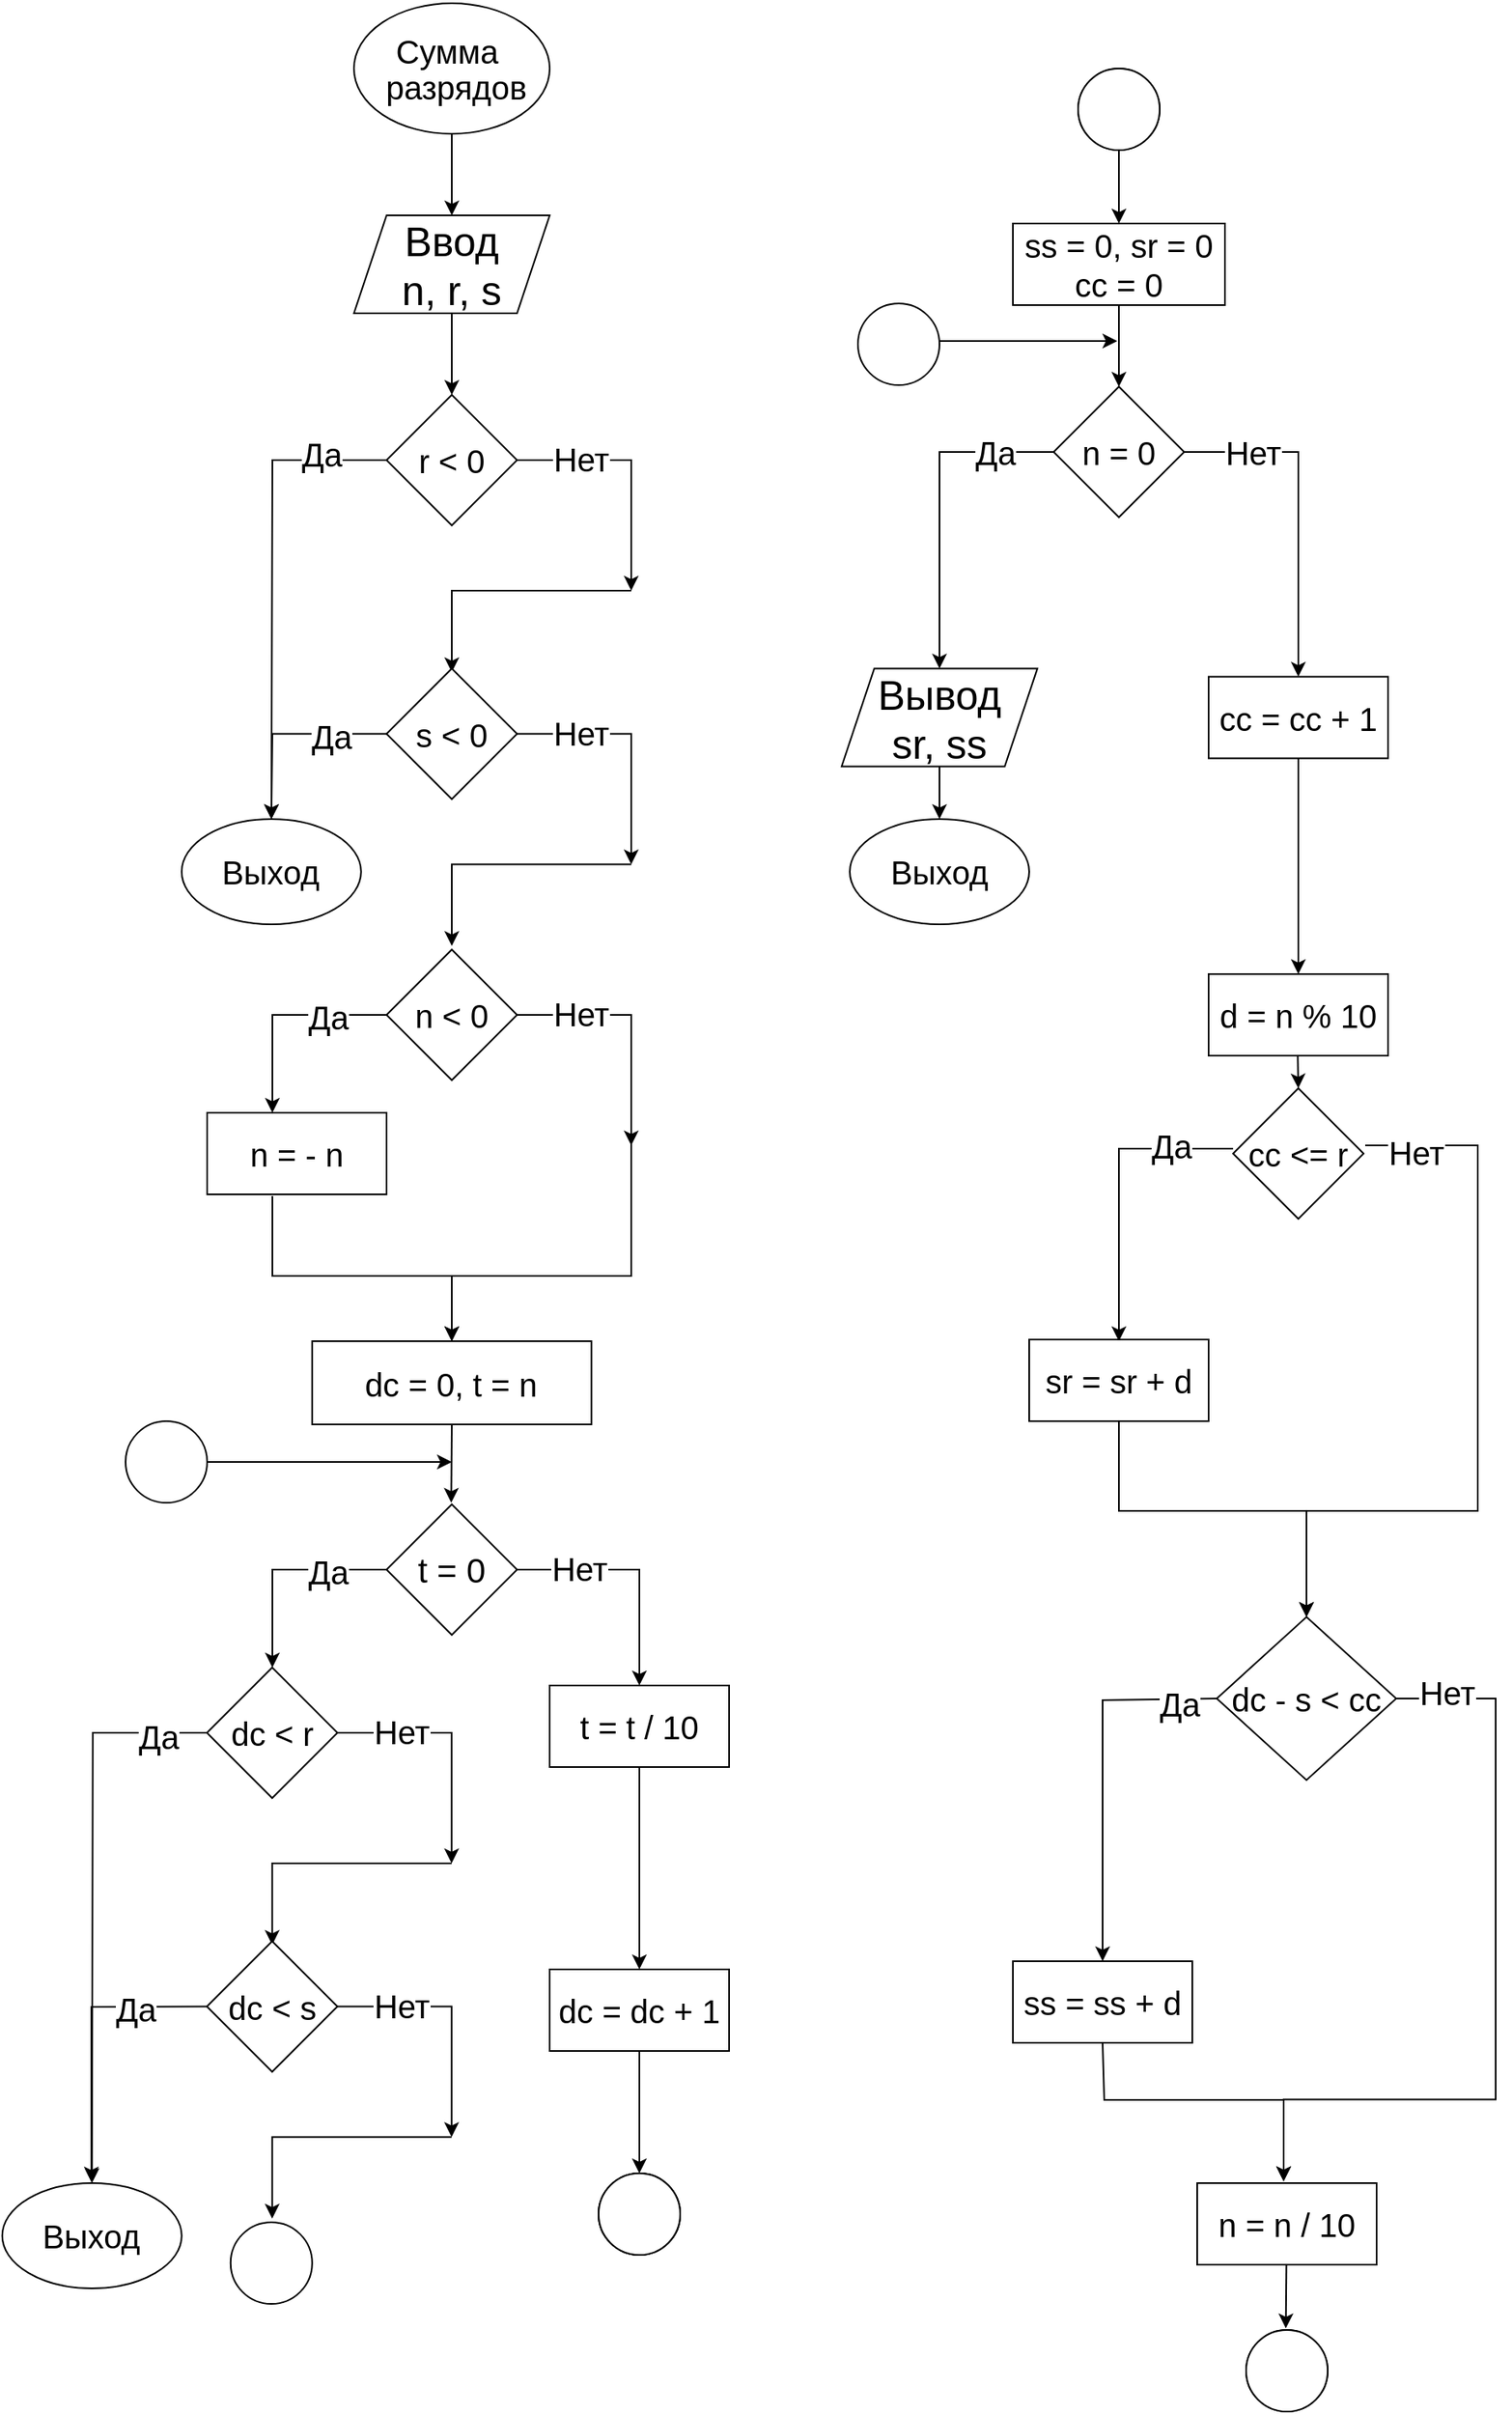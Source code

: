 <mxfile>
    <diagram id="C5RBs43oDa-KdzZeNtuy" name="Page-1">
        <mxGraphModel dx="2231" dy="1812" grid="1" gridSize="10" guides="1" tooltips="1" connect="1" arrows="1" fold="1" page="1" pageScale="1" pageWidth="827" pageHeight="1169" math="0" shadow="0">
            <root>
                <mxCell id="WIyWlLk6GJQsqaUBKTNV-0"/>
                <mxCell id="WIyWlLk6GJQsqaUBKTNV-1" parent="WIyWlLk6GJQsqaUBKTNV-0"/>
                <mxCell id="vieevAvq_79WX8gQopKg-43" value="&lt;p style=&quot;font-size: 20px; line-height: 110%;&quot;&gt;Сумма&amp;nbsp; &amp;nbsp;&lt;span style=&quot;background-color: initial;&quot;&gt;разрядов&lt;/span&gt;&lt;/p&gt;" style="ellipse;whiteSpace=wrap;html=1;" parent="WIyWlLk6GJQsqaUBKTNV-1" vertex="1">
                    <mxGeometry x="200.01" y="-260" width="120" height="80" as="geometry"/>
                </mxCell>
                <mxCell id="vieevAvq_79WX8gQopKg-44" value="&lt;span style=&quot;font-size: 25px;&quot;&gt;Ввод&lt;br&gt;n, r, s&lt;/span&gt;" style="shape=parallelogram;perimeter=parallelogramPerimeter;whiteSpace=wrap;html=1;fixedSize=1;" parent="WIyWlLk6GJQsqaUBKTNV-1" vertex="1">
                    <mxGeometry x="200.01" y="-130" width="120" height="60" as="geometry"/>
                </mxCell>
                <mxCell id="vieevAvq_79WX8gQopKg-46" value="" style="endArrow=classic;html=1;rounded=0;exitX=0.5;exitY=1;exitDx=0;exitDy=0;entryX=0.5;entryY=0;entryDx=0;entryDy=0;" parent="WIyWlLk6GJQsqaUBKTNV-1" source="vieevAvq_79WX8gQopKg-43" target="vieevAvq_79WX8gQopKg-44" edge="1">
                    <mxGeometry width="50" height="50" relative="1" as="geometry">
                        <mxPoint x="180" y="350" as="sourcePoint"/>
                        <mxPoint x="230" y="300" as="targetPoint"/>
                    </mxGeometry>
                </mxCell>
                <mxCell id="vieevAvq_79WX8gQopKg-48" value="&lt;span style=&quot;font-size: 20px;&quot;&gt;n &amp;lt; 0&lt;/span&gt;" style="rhombus;whiteSpace=wrap;html=1;" parent="WIyWlLk6GJQsqaUBKTNV-1" vertex="1">
                    <mxGeometry x="220" y="320" width="80" height="80" as="geometry"/>
                </mxCell>
                <mxCell id="vieevAvq_79WX8gQopKg-50" value="" style="endArrow=classic;html=1;rounded=0;exitX=0.5;exitY=1;exitDx=0;exitDy=0;" parent="WIyWlLk6GJQsqaUBKTNV-1" source="vieevAvq_79WX8gQopKg-44" edge="1">
                    <mxGeometry width="50" height="50" relative="1" as="geometry">
                        <mxPoint x="250" y="-50" as="sourcePoint"/>
                        <mxPoint x="260" y="-20" as="targetPoint"/>
                    </mxGeometry>
                </mxCell>
                <mxCell id="vieevAvq_79WX8gQopKg-51" value="&#10;&lt;div style=&quot;color: rgb(204, 204, 204); background-color: rgb(31, 31, 31); font-family: Consolas, &amp;quot;Courier New&amp;quot;, monospace; font-weight: normal; font-size: 14px; line-height: 19px;&quot;&gt;&lt;br&gt;&lt;/div&gt;&#10;&#10;" style="endArrow=classic;html=1;rounded=0;exitX=0;exitY=0.5;exitDx=0;exitDy=0;" parent="WIyWlLk6GJQsqaUBKTNV-1" source="vieevAvq_79WX8gQopKg-48" edge="1">
                    <mxGeometry width="50" height="50" relative="1" as="geometry">
                        <mxPoint x="140" y="400" as="sourcePoint"/>
                        <mxPoint x="150" y="420" as="targetPoint"/>
                        <Array as="points">
                            <mxPoint x="150" y="360"/>
                        </Array>
                    </mxGeometry>
                </mxCell>
                <mxCell id="vieevAvq_79WX8gQopKg-60" value="&lt;font style=&quot;font-size: 20px;&quot;&gt;Да&lt;/font&gt;" style="edgeLabel;html=1;align=center;verticalAlign=middle;resizable=0;points=[];" parent="vieevAvq_79WX8gQopKg-51" vertex="1" connectable="0">
                    <mxGeometry x="-0.446" y="1" relative="1" as="geometry">
                        <mxPoint as="offset"/>
                    </mxGeometry>
                </mxCell>
                <mxCell id="vieevAvq_79WX8gQopKg-52" value="" style="endArrow=classic;html=1;rounded=0;exitX=1;exitY=0.5;exitDx=0;exitDy=0;" parent="WIyWlLk6GJQsqaUBKTNV-1" source="vieevAvq_79WX8gQopKg-48" edge="1">
                    <mxGeometry width="50" height="50" relative="1" as="geometry">
                        <mxPoint x="230" y="370" as="sourcePoint"/>
                        <mxPoint x="370" y="440" as="targetPoint"/>
                        <Array as="points">
                            <mxPoint x="370" y="360"/>
                        </Array>
                    </mxGeometry>
                </mxCell>
                <mxCell id="vieevAvq_79WX8gQopKg-61" value="&lt;font style=&quot;font-size: 20px;&quot;&gt;Нет&lt;/font&gt;" style="edgeLabel;html=1;align=center;verticalAlign=middle;resizable=0;points=[];" parent="vieevAvq_79WX8gQopKg-52" vertex="1" connectable="0">
                    <mxGeometry x="-0.477" y="1" relative="1" as="geometry">
                        <mxPoint as="offset"/>
                    </mxGeometry>
                </mxCell>
                <mxCell id="vieevAvq_79WX8gQopKg-53" value="n = - n" style="rounded=0;whiteSpace=wrap;html=1;fontSize=20;" parent="WIyWlLk6GJQsqaUBKTNV-1" vertex="1">
                    <mxGeometry x="110" y="420" width="110" height="50" as="geometry"/>
                </mxCell>
                <mxCell id="vieevAvq_79WX8gQopKg-63" value="" style="endArrow=classic;html=1;rounded=0;entryX=0.5;entryY=0;entryDx=0;entryDy=0;" parent="WIyWlLk6GJQsqaUBKTNV-1" target="vieevAvq_79WX8gQopKg-66" edge="1">
                    <mxGeometry width="50" height="50" relative="1" as="geometry">
                        <mxPoint x="150" y="471" as="sourcePoint"/>
                        <mxPoint x="260" y="561" as="targetPoint"/>
                        <Array as="points">
                            <mxPoint x="150" y="520"/>
                            <mxPoint x="260" y="520"/>
                        </Array>
                    </mxGeometry>
                </mxCell>
                <mxCell id="vieevAvq_79WX8gQopKg-64" value="" style="endArrow=classic;html=1;rounded=0;entryX=0.5;entryY=0;entryDx=0;entryDy=0;" parent="WIyWlLk6GJQsqaUBKTNV-1" target="vieevAvq_79WX8gQopKg-66" edge="1">
                    <mxGeometry width="50" height="50" relative="1" as="geometry">
                        <mxPoint x="370" y="430" as="sourcePoint"/>
                        <mxPoint x="260" y="570" as="targetPoint"/>
                        <Array as="points">
                            <mxPoint x="370" y="520"/>
                            <mxPoint x="260" y="520"/>
                        </Array>
                    </mxGeometry>
                </mxCell>
                <mxCell id="vieevAvq_79WX8gQopKg-66" value="dc = 0, t = n" style="rounded=0;whiteSpace=wrap;html=1;fontSize=20;" parent="WIyWlLk6GJQsqaUBKTNV-1" vertex="1">
                    <mxGeometry x="174.38" y="560" width="171.25" height="51" as="geometry"/>
                </mxCell>
                <mxCell id="vieevAvq_79WX8gQopKg-69" value="" style="endArrow=classic;html=1;rounded=0;entryX=0.5;entryY=0;entryDx=0;entryDy=0;exitX=0.5;exitY=1;exitDx=0;exitDy=0;" parent="WIyWlLk6GJQsqaUBKTNV-1" source="vieevAvq_79WX8gQopKg-66" edge="1">
                    <mxGeometry width="50" height="50" relative="1" as="geometry">
                        <mxPoint x="260.01" y="620" as="sourcePoint"/>
                        <mxPoint x="259.65" y="659" as="targetPoint"/>
                    </mxGeometry>
                </mxCell>
                <mxCell id="vieevAvq_79WX8gQopKg-70" value="&lt;font style=&quot;font-size: 21px;&quot;&gt;t = 0&lt;/font&gt;" style="rhombus;whiteSpace=wrap;html=1;" parent="WIyWlLk6GJQsqaUBKTNV-1" vertex="1">
                    <mxGeometry x="220" y="660" width="80" height="80" as="geometry"/>
                </mxCell>
                <mxCell id="vieevAvq_79WX8gQopKg-72" value="" style="endArrow=classic;html=1;rounded=0;exitX=1;exitY=0.5;exitDx=0;exitDy=0;entryX=0.5;entryY=0;entryDx=0;entryDy=0;" parent="WIyWlLk6GJQsqaUBKTNV-1" target="vieevAvq_79WX8gQopKg-76" edge="1">
                    <mxGeometry width="50" height="50" relative="1" as="geometry">
                        <mxPoint x="300" y="700" as="sourcePoint"/>
                        <mxPoint x="370" y="760" as="targetPoint"/>
                        <Array as="points">
                            <mxPoint x="375" y="700"/>
                        </Array>
                    </mxGeometry>
                </mxCell>
                <mxCell id="vieevAvq_79WX8gQopKg-73" value="&lt;font style=&quot;font-size: 20px;&quot;&gt;Нет&lt;/font&gt;" style="edgeLabel;html=1;align=center;verticalAlign=middle;resizable=0;points=[];" parent="vieevAvq_79WX8gQopKg-72" vertex="1" connectable="0">
                    <mxGeometry x="-0.477" y="1" relative="1" as="geometry">
                        <mxPoint as="offset"/>
                    </mxGeometry>
                </mxCell>
                <mxCell id="vieevAvq_79WX8gQopKg-74" value="&#10;&lt;div style=&quot;color: rgb(204, 204, 204); background-color: rgb(31, 31, 31); font-family: Consolas, &amp;quot;Courier New&amp;quot;, monospace; font-weight: normal; font-size: 14px; line-height: 19px;&quot;&gt;&lt;br&gt;&lt;/div&gt;&#10;&#10;" style="endArrow=classic;html=1;rounded=0;exitX=0;exitY=0.5;exitDx=0;exitDy=0;" parent="WIyWlLk6GJQsqaUBKTNV-1" edge="1">
                    <mxGeometry width="50" height="50" relative="1" as="geometry">
                        <mxPoint x="220" y="700" as="sourcePoint"/>
                        <mxPoint x="150" y="760" as="targetPoint"/>
                        <Array as="points">
                            <mxPoint x="150" y="700"/>
                        </Array>
                    </mxGeometry>
                </mxCell>
                <mxCell id="vieevAvq_79WX8gQopKg-75" value="&lt;font style=&quot;font-size: 20px;&quot;&gt;Да&lt;/font&gt;" style="edgeLabel;html=1;align=center;verticalAlign=middle;resizable=0;points=[];" parent="vieevAvq_79WX8gQopKg-74" vertex="1" connectable="0">
                    <mxGeometry x="-0.446" y="1" relative="1" as="geometry">
                        <mxPoint as="offset"/>
                    </mxGeometry>
                </mxCell>
                <mxCell id="vieevAvq_79WX8gQopKg-76" value="t = t / 10" style="rounded=0;whiteSpace=wrap;html=1;fontSize=20;" parent="WIyWlLk6GJQsqaUBKTNV-1" vertex="1">
                    <mxGeometry x="320" y="771" width="110" height="50" as="geometry"/>
                </mxCell>
                <mxCell id="vieevAvq_79WX8gQopKg-77" value="" style="endArrow=classic;html=1;rounded=0;entryX=0.5;entryY=0;entryDx=0;entryDy=0;exitX=0.5;exitY=1;exitDx=0;exitDy=0;" parent="WIyWlLk6GJQsqaUBKTNV-1" source="vieevAvq_79WX8gQopKg-76" target="vieevAvq_79WX8gQopKg-81" edge="1">
                    <mxGeometry width="50" height="50" relative="1" as="geometry">
                        <mxPoint x="375" y="830" as="sourcePoint"/>
                        <mxPoint x="374.64" y="849" as="targetPoint"/>
                    </mxGeometry>
                </mxCell>
                <mxCell id="vieevAvq_79WX8gQopKg-81" value="dc = dc + 1" style="rounded=0;whiteSpace=wrap;html=1;fontSize=20;" parent="WIyWlLk6GJQsqaUBKTNV-1" vertex="1">
                    <mxGeometry x="320" y="945" width="110" height="50" as="geometry"/>
                </mxCell>
                <mxCell id="vieevAvq_79WX8gQopKg-83" value="" style="endArrow=classic;html=1;rounded=0;fontStyle=1;exitX=0.5;exitY=1;exitDx=0;exitDy=0;entryX=0.5;entryY=0;entryDx=0;entryDy=0;" parent="WIyWlLk6GJQsqaUBKTNV-1" source="vieevAvq_79WX8gQopKg-81" target="vieevAvq_79WX8gQopKg-84" edge="1">
                    <mxGeometry width="50" height="50" relative="1" as="geometry">
                        <mxPoint x="375" y="1020" as="sourcePoint"/>
                        <mxPoint x="260" y="1090" as="targetPoint"/>
                        <Array as="points"/>
                    </mxGeometry>
                </mxCell>
                <mxCell id="vieevAvq_79WX8gQopKg-84" value="" style="ellipse;whiteSpace=wrap;html=1;aspect=fixed;" parent="WIyWlLk6GJQsqaUBKTNV-1" vertex="1">
                    <mxGeometry x="350" y="1070" width="50" height="50" as="geometry"/>
                </mxCell>
                <mxCell id="vieevAvq_79WX8gQopKg-86" value="" style="ellipse;whiteSpace=wrap;html=1;aspect=fixed;" parent="WIyWlLk6GJQsqaUBKTNV-1" vertex="1">
                    <mxGeometry x="60" y="609" width="50" height="50" as="geometry"/>
                </mxCell>
                <mxCell id="vieevAvq_79WX8gQopKg-88" value="" style="ellipse;whiteSpace=wrap;html=1;aspect=fixed;" parent="WIyWlLk6GJQsqaUBKTNV-1" vertex="1">
                    <mxGeometry x="124.38" y="1100" width="50" height="50" as="geometry"/>
                </mxCell>
                <mxCell id="vieevAvq_79WX8gQopKg-90" value="" style="ellipse;whiteSpace=wrap;html=1;aspect=fixed;" parent="WIyWlLk6GJQsqaUBKTNV-1" vertex="1">
                    <mxGeometry x="644" y="-220" width="50" height="50" as="geometry"/>
                </mxCell>
                <mxCell id="vieevAvq_79WX8gQopKg-91" value="" style="endArrow=classic;html=1;rounded=0;exitX=0.5;exitY=1;exitDx=0;exitDy=0;entryX=0.5;entryY=0;entryDx=0;entryDy=0;" parent="WIyWlLk6GJQsqaUBKTNV-1" source="vieevAvq_79WX8gQopKg-90" target="vieevAvq_79WX8gQopKg-94" edge="1">
                    <mxGeometry width="50" height="50" relative="1" as="geometry">
                        <mxPoint x="628.66" y="-170" as="sourcePoint"/>
                        <mxPoint x="628.66" y="-130" as="targetPoint"/>
                    </mxGeometry>
                </mxCell>
                <mxCell id="vieevAvq_79WX8gQopKg-94" value="ss = 0, sr = 0&lt;br&gt;сс = 0" style="rounded=0;whiteSpace=wrap;html=1;fontSize=20;" parent="WIyWlLk6GJQsqaUBKTNV-1" vertex="1">
                    <mxGeometry x="604" y="-125" width="130" height="50" as="geometry"/>
                </mxCell>
                <mxCell id="vieevAvq_79WX8gQopKg-96" value="" style="endArrow=classic;html=1;rounded=0;exitX=1;exitY=0.5;exitDx=0;exitDy=0;" parent="WIyWlLk6GJQsqaUBKTNV-1" edge="1">
                    <mxGeometry width="50" height="50" relative="1" as="geometry">
                        <mxPoint x="110" y="634" as="sourcePoint"/>
                        <mxPoint x="260" y="634" as="targetPoint"/>
                        <Array as="points"/>
                    </mxGeometry>
                </mxCell>
                <mxCell id="vieevAvq_79WX8gQopKg-98" value="" style="endArrow=classic;html=1;rounded=0;exitX=0.5;exitY=1;exitDx=0;exitDy=0;" parent="WIyWlLk6GJQsqaUBKTNV-1" source="vieevAvq_79WX8gQopKg-94" edge="1">
                    <mxGeometry width="50" height="50" relative="1" as="geometry">
                        <mxPoint x="293.64" y="-45" as="sourcePoint"/>
                        <mxPoint x="669" y="-25" as="targetPoint"/>
                        <Array as="points">
                            <mxPoint x="669" y="-35"/>
                        </Array>
                    </mxGeometry>
                </mxCell>
                <mxCell id="vieevAvq_79WX8gQopKg-99" value="&lt;span style=&quot;font-size: 20px;&quot;&gt;n = 0&lt;/span&gt;" style="rhombus;whiteSpace=wrap;html=1;" parent="WIyWlLk6GJQsqaUBKTNV-1" vertex="1">
                    <mxGeometry x="629" y="-25" width="80" height="80" as="geometry"/>
                </mxCell>
                <mxCell id="vieevAvq_79WX8gQopKg-101" value="" style="endArrow=classic;html=1;rounded=0;exitX=1;exitY=0.5;exitDx=0;exitDy=0;entryX=0.5;entryY=0;entryDx=0;entryDy=0;" parent="WIyWlLk6GJQsqaUBKTNV-1" target="vieevAvq_79WX8gQopKg-109" edge="1">
                    <mxGeometry width="50" height="50" relative="1" as="geometry">
                        <mxPoint x="709" y="15" as="sourcePoint"/>
                        <mxPoint x="779" y="75" as="targetPoint"/>
                        <Array as="points">
                            <mxPoint x="779" y="15"/>
                        </Array>
                    </mxGeometry>
                </mxCell>
                <mxCell id="vieevAvq_79WX8gQopKg-102" value="&lt;font style=&quot;font-size: 20px;&quot;&gt;Нет&lt;/font&gt;" style="edgeLabel;html=1;align=center;verticalAlign=middle;resizable=0;points=[];" parent="vieevAvq_79WX8gQopKg-101" vertex="1" connectable="0">
                    <mxGeometry x="-0.477" y="1" relative="1" as="geometry">
                        <mxPoint x="-13" y="1" as="offset"/>
                    </mxGeometry>
                </mxCell>
                <mxCell id="vieevAvq_79WX8gQopKg-103" value="&#10;&lt;div style=&quot;color: rgb(204, 204, 204); background-color: rgb(31, 31, 31); font-family: Consolas, &amp;quot;Courier New&amp;quot;, monospace; font-weight: normal; font-size: 14px; line-height: 19px;&quot;&gt;&lt;br&gt;&lt;/div&gt;&#10;&#10;" style="endArrow=classic;html=1;rounded=0;exitX=0;exitY=0.5;exitDx=0;exitDy=0;entryX=0.5;entryY=0;entryDx=0;entryDy=0;" parent="WIyWlLk6GJQsqaUBKTNV-1" target="vieevAvq_79WX8gQopKg-108" edge="1">
                    <mxGeometry width="50" height="50" relative="1" as="geometry">
                        <mxPoint x="629" y="15" as="sourcePoint"/>
                        <mxPoint x="559" y="75" as="targetPoint"/>
                        <Array as="points">
                            <mxPoint x="559" y="15"/>
                        </Array>
                    </mxGeometry>
                </mxCell>
                <mxCell id="vieevAvq_79WX8gQopKg-104" value="&lt;font style=&quot;font-size: 20px;&quot;&gt;Да&lt;/font&gt;" style="edgeLabel;html=1;align=center;verticalAlign=middle;resizable=0;points=[];" parent="vieevAvq_79WX8gQopKg-103" vertex="1" connectable="0">
                    <mxGeometry x="-0.446" y="1" relative="1" as="geometry">
                        <mxPoint x="20" y="-1" as="offset"/>
                    </mxGeometry>
                </mxCell>
                <mxCell id="vieevAvq_79WX8gQopKg-108" value="&lt;span style=&quot;font-size: 25px;&quot;&gt;Вывод &lt;br&gt;sr, ss&lt;/span&gt;" style="shape=parallelogram;perimeter=parallelogramPerimeter;whiteSpace=wrap;html=1;fixedSize=1;" parent="WIyWlLk6GJQsqaUBKTNV-1" vertex="1">
                    <mxGeometry x="499" y="147.75" width="120" height="60" as="geometry"/>
                </mxCell>
                <mxCell id="vieevAvq_79WX8gQopKg-112" value="" style="endArrow=classic;html=1;rounded=0;entryX=0.5;entryY=0;entryDx=0;entryDy=0;" parent="WIyWlLk6GJQsqaUBKTNV-1" source="vieevAvq_79WX8gQopKg-109" target="vieevAvq_79WX8gQopKg-115" edge="1">
                    <mxGeometry width="50" height="50" relative="1" as="geometry">
                        <mxPoint x="778.96" y="125" as="sourcePoint"/>
                        <mxPoint x="778.6" y="164" as="targetPoint"/>
                    </mxGeometry>
                </mxCell>
                <mxCell id="vieevAvq_79WX8gQopKg-115" value="d = n % 10" style="rounded=0;whiteSpace=wrap;html=1;fontSize=20;" parent="WIyWlLk6GJQsqaUBKTNV-1" vertex="1">
                    <mxGeometry x="724" y="335" width="110" height="50" as="geometry"/>
                </mxCell>
                <mxCell id="vieevAvq_79WX8gQopKg-116" value="" style="endArrow=classic;html=1;rounded=0;entryX=0.5;entryY=0;entryDx=0;entryDy=0;" parent="WIyWlLk6GJQsqaUBKTNV-1" target="vieevAvq_79WX8gQopKg-117" edge="1">
                    <mxGeometry width="50" height="50" relative="1" as="geometry">
                        <mxPoint x="778.65" y="385" as="sourcePoint"/>
                        <mxPoint x="778.29" y="424" as="targetPoint"/>
                    </mxGeometry>
                </mxCell>
                <mxCell id="vieevAvq_79WX8gQopKg-117" value="&lt;span style=&quot;font-size: 20px;&quot;&gt;cc &amp;lt;= r&lt;/span&gt;" style="rhombus;whiteSpace=wrap;html=1;" parent="WIyWlLk6GJQsqaUBKTNV-1" vertex="1">
                    <mxGeometry x="739" y="405" width="80" height="80" as="geometry"/>
                </mxCell>
                <mxCell id="vieevAvq_79WX8gQopKg-120" value="" style="endArrow=classic;html=1;rounded=0;entryX=0.5;entryY=0;entryDx=0;entryDy=0;" parent="WIyWlLk6GJQsqaUBKTNV-1" target="vieevAvq_79WX8gQopKg-128" edge="1">
                    <mxGeometry width="50" height="50" relative="1" as="geometry">
                        <mxPoint x="820" y="440" as="sourcePoint"/>
                        <mxPoint x="784" y="714" as="targetPoint"/>
                        <Array as="points">
                            <mxPoint x="889" y="440"/>
                            <mxPoint x="889" y="664"/>
                            <mxPoint x="784" y="664"/>
                        </Array>
                    </mxGeometry>
                </mxCell>
                <mxCell id="vieevAvq_79WX8gQopKg-121" value="&lt;font style=&quot;font-size: 20px;&quot;&gt;Нет&lt;/font&gt;" style="edgeLabel;html=1;align=center;verticalAlign=middle;resizable=0;points=[];" parent="vieevAvq_79WX8gQopKg-120" vertex="1" connectable="0">
                    <mxGeometry x="-0.477" y="1" relative="1" as="geometry">
                        <mxPoint x="-39" y="-48" as="offset"/>
                    </mxGeometry>
                </mxCell>
                <mxCell id="vieevAvq_79WX8gQopKg-122" value="&#10;&lt;div style=&quot;color: rgb(204, 204, 204); background-color: rgb(31, 31, 31); font-family: Consolas, &amp;quot;Courier New&amp;quot;, monospace; font-weight: normal; font-size: 14px; line-height: 19px;&quot;&gt;&lt;br&gt;&lt;/div&gt;&#10;&#10;" style="endArrow=classic;html=1;rounded=0;exitX=0;exitY=0.5;exitDx=0;exitDy=0;" parent="WIyWlLk6GJQsqaUBKTNV-1" edge="1">
                    <mxGeometry width="50" height="50" relative="1" as="geometry">
                        <mxPoint x="739" y="442" as="sourcePoint"/>
                        <mxPoint x="669" y="560" as="targetPoint"/>
                        <Array as="points">
                            <mxPoint x="669" y="442"/>
                        </Array>
                    </mxGeometry>
                </mxCell>
                <mxCell id="vieevAvq_79WX8gQopKg-123" value="&lt;font style=&quot;font-size: 20px;&quot;&gt;Да&lt;/font&gt;" style="edgeLabel;html=1;align=center;verticalAlign=middle;resizable=0;points=[];" parent="vieevAvq_79WX8gQopKg-122" vertex="1" connectable="0">
                    <mxGeometry x="-0.446" y="1" relative="1" as="geometry">
                        <mxPoint x="14" y="-3" as="offset"/>
                    </mxGeometry>
                </mxCell>
                <mxCell id="vieevAvq_79WX8gQopKg-124" value="sr = sr + d" style="rounded=0;whiteSpace=wrap;html=1;fontSize=20;" parent="WIyWlLk6GJQsqaUBKTNV-1" vertex="1">
                    <mxGeometry x="614" y="559" width="110" height="50" as="geometry"/>
                </mxCell>
                <mxCell id="vieevAvq_79WX8gQopKg-125" value="" style="endArrow=classic;html=1;rounded=0;exitX=0.5;exitY=1;exitDx=0;exitDy=0;entryX=0.5;entryY=0;entryDx=0;entryDy=0;" parent="WIyWlLk6GJQsqaUBKTNV-1" target="vieevAvq_79WX8gQopKg-128" edge="1">
                    <mxGeometry width="50" height="50" relative="1" as="geometry">
                        <mxPoint x="669.0" y="609" as="sourcePoint"/>
                        <mxPoint x="784" y="714" as="targetPoint"/>
                        <Array as="points">
                            <mxPoint x="669" y="664"/>
                            <mxPoint x="784" y="664"/>
                        </Array>
                    </mxGeometry>
                </mxCell>
                <mxCell id="vieevAvq_79WX8gQopKg-128" value="&lt;span style=&quot;font-size: 20px;&quot;&gt;dc - s &amp;lt; cc&lt;/span&gt;" style="rhombus;whiteSpace=wrap;html=1;" parent="WIyWlLk6GJQsqaUBKTNV-1" vertex="1">
                    <mxGeometry x="729" y="729" width="110" height="100" as="geometry"/>
                </mxCell>
                <mxCell id="vieevAvq_79WX8gQopKg-131" value="" style="endArrow=classic;html=1;rounded=0;exitX=1;exitY=0.5;exitDx=0;exitDy=0;" parent="WIyWlLk6GJQsqaUBKTNV-1" source="vieevAvq_79WX8gQopKg-128" edge="1">
                    <mxGeometry width="50" height="50" relative="1" as="geometry">
                        <mxPoint x="830" y="864.75" as="sourcePoint"/>
                        <mxPoint x="770" y="1074.75" as="targetPoint"/>
                        <Array as="points">
                            <mxPoint x="900" y="779"/>
                            <mxPoint x="900" y="1024.75"/>
                            <mxPoint x="770" y="1024.75"/>
                        </Array>
                    </mxGeometry>
                </mxCell>
                <mxCell id="vieevAvq_79WX8gQopKg-132" value="&lt;font style=&quot;font-size: 20px;&quot;&gt;Нет&lt;/font&gt;" style="edgeLabel;html=1;align=center;verticalAlign=middle;resizable=0;points=[];" parent="vieevAvq_79WX8gQopKg-131" vertex="1" connectable="0">
                    <mxGeometry x="-0.477" y="1" relative="1" as="geometry">
                        <mxPoint x="-31" y="-71" as="offset"/>
                    </mxGeometry>
                </mxCell>
                <mxCell id="vieevAvq_79WX8gQopKg-137" value="&#10;&lt;div style=&quot;color: rgb(204, 204, 204); background-color: rgb(31, 31, 31); font-family: Consolas, &amp;quot;Courier New&amp;quot;, monospace; font-weight: normal; font-size: 14px; line-height: 19px;&quot;&gt;&lt;br&gt;&lt;/div&gt;&#10;&#10;" style="endArrow=classic;html=1;rounded=0;exitX=0;exitY=0.5;exitDx=0;exitDy=0;entryX=0.5;entryY=0;entryDx=0;entryDy=0;" parent="WIyWlLk6GJQsqaUBKTNV-1" source="vieevAvq_79WX8gQopKg-128" target="vieevAvq_79WX8gQopKg-140" edge="1">
                    <mxGeometry width="50" height="50" relative="1" as="geometry">
                        <mxPoint x="729" y="759" as="sourcePoint"/>
                        <mxPoint x="659" y="819" as="targetPoint"/>
                        <Array as="points">
                            <mxPoint x="659" y="780"/>
                        </Array>
                    </mxGeometry>
                </mxCell>
                <mxCell id="vieevAvq_79WX8gQopKg-138" value="&lt;font style=&quot;font-size: 20px;&quot;&gt;Да&lt;/font&gt;" style="edgeLabel;html=1;align=center;verticalAlign=middle;resizable=0;points=[];" parent="vieevAvq_79WX8gQopKg-137" vertex="1" connectable="0">
                    <mxGeometry x="-0.446" y="1" relative="1" as="geometry">
                        <mxPoint x="40" y="1" as="offset"/>
                    </mxGeometry>
                </mxCell>
                <mxCell id="vieevAvq_79WX8gQopKg-140" value="ss = ss + d" style="rounded=0;whiteSpace=wrap;html=1;fontSize=20;" parent="WIyWlLk6GJQsqaUBKTNV-1" vertex="1">
                    <mxGeometry x="604" y="940" width="110" height="50" as="geometry"/>
                </mxCell>
                <mxCell id="vieevAvq_79WX8gQopKg-143" value="" style="endArrow=classic;html=1;rounded=0;exitX=0.5;exitY=1;exitDx=0;exitDy=0;" parent="WIyWlLk6GJQsqaUBKTNV-1" source="vieevAvq_79WX8gQopKg-140" edge="1">
                    <mxGeometry width="50" height="50" relative="1" as="geometry">
                        <mxPoint x="650" y="975" as="sourcePoint"/>
                        <mxPoint x="770" y="1075" as="targetPoint"/>
                        <Array as="points">
                            <mxPoint x="660" y="1025"/>
                            <mxPoint x="770" y="1025"/>
                        </Array>
                    </mxGeometry>
                </mxCell>
                <mxCell id="vieevAvq_79WX8gQopKg-146" value="n = n / 10" style="rounded=0;whiteSpace=wrap;html=1;fontSize=20;" parent="WIyWlLk6GJQsqaUBKTNV-1" vertex="1">
                    <mxGeometry x="717" y="1076" width="110" height="50" as="geometry"/>
                </mxCell>
                <mxCell id="vieevAvq_79WX8gQopKg-149" value="" style="endArrow=classic;html=1;rounded=0;entryX=0.5;entryY=0;entryDx=0;entryDy=0;" parent="WIyWlLk6GJQsqaUBKTNV-1" edge="1">
                    <mxGeometry width="50" height="50" relative="1" as="geometry">
                        <mxPoint x="771.69" y="1126" as="sourcePoint"/>
                        <mxPoint x="771.33" y="1165" as="targetPoint"/>
                    </mxGeometry>
                </mxCell>
                <mxCell id="vieevAvq_79WX8gQopKg-153" value="" style="ellipse;whiteSpace=wrap;html=1;aspect=fixed;" parent="WIyWlLk6GJQsqaUBKTNV-1" vertex="1">
                    <mxGeometry x="747" y="1166" width="50" height="50" as="geometry"/>
                </mxCell>
                <mxCell id="vieevAvq_79WX8gQopKg-156" value="" style="endArrow=classic;html=1;rounded=0;exitX=1;exitY=0.5;exitDx=0;exitDy=0;" parent="WIyWlLk6GJQsqaUBKTNV-1" edge="1">
                    <mxGeometry width="50" height="50" relative="1" as="geometry">
                        <mxPoint x="558" y="-53" as="sourcePoint"/>
                        <mxPoint x="668" y="-53" as="targetPoint"/>
                    </mxGeometry>
                </mxCell>
                <mxCell id="vieevAvq_79WX8gQopKg-179" value="&lt;font style=&quot;font-size: 20px;&quot;&gt;H3&lt;/font&gt;" style="ellipse;whiteSpace=wrap;html=1;aspect=fixed;" parent="WIyWlLk6GJQsqaUBKTNV-1" vertex="1">
                    <mxGeometry x="350" y="1070" width="50" height="50" as="geometry"/>
                </mxCell>
                <mxCell id="vieevAvq_79WX8gQopKg-180" value="" style="ellipse;whiteSpace=wrap;html=1;aspect=fixed;" parent="WIyWlLk6GJQsqaUBKTNV-1" vertex="1">
                    <mxGeometry x="644" y="-220" width="50" height="50" as="geometry"/>
                </mxCell>
                <mxCell id="vieevAvq_79WX8gQopKg-181" value="" style="ellipse;whiteSpace=wrap;html=1;aspect=fixed;" parent="WIyWlLk6GJQsqaUBKTNV-1" vertex="1">
                    <mxGeometry x="350" y="1070" width="50" height="50" as="geometry"/>
                </mxCell>
                <mxCell id="vieevAvq_79WX8gQopKg-182" value="" style="ellipse;whiteSpace=wrap;html=1;aspect=fixed;" parent="WIyWlLk6GJQsqaUBKTNV-1" vertex="1">
                    <mxGeometry x="747" y="1166" width="50" height="50" as="geometry"/>
                </mxCell>
                <mxCell id="vieevAvq_79WX8gQopKg-183" value="" style="ellipse;whiteSpace=wrap;html=1;aspect=fixed;" parent="WIyWlLk6GJQsqaUBKTNV-1" vertex="1">
                    <mxGeometry x="509" y="-76" width="50" height="50" as="geometry"/>
                </mxCell>
                <mxCell id="E43pEu5B_xfWTqah3Lec-0" value="&lt;span style=&quot;font-size: 20px;&quot;&gt;r &amp;lt; 0&lt;/span&gt;" style="rhombus;whiteSpace=wrap;html=1;" parent="WIyWlLk6GJQsqaUBKTNV-1" vertex="1">
                    <mxGeometry x="220" y="-20" width="80" height="80" as="geometry"/>
                </mxCell>
                <mxCell id="E43pEu5B_xfWTqah3Lec-1" value="" style="endArrow=classic;html=1;rounded=0;exitX=1;exitY=0.5;exitDx=0;exitDy=0;" parent="WIyWlLk6GJQsqaUBKTNV-1" edge="1">
                    <mxGeometry width="50" height="50" relative="1" as="geometry">
                        <mxPoint x="300" y="20" as="sourcePoint"/>
                        <mxPoint x="370" y="100" as="targetPoint"/>
                        <Array as="points">
                            <mxPoint x="370" y="20"/>
                        </Array>
                    </mxGeometry>
                </mxCell>
                <mxCell id="E43pEu5B_xfWTqah3Lec-2" value="&lt;font style=&quot;font-size: 20px;&quot;&gt;Нет&lt;/font&gt;" style="edgeLabel;html=1;align=center;verticalAlign=middle;resizable=0;points=[];" parent="E43pEu5B_xfWTqah3Lec-1" vertex="1" connectable="0">
                    <mxGeometry x="-0.477" y="1" relative="1" as="geometry">
                        <mxPoint as="offset"/>
                    </mxGeometry>
                </mxCell>
                <mxCell id="E43pEu5B_xfWTqah3Lec-3" value="&#10;&lt;div style=&quot;color: rgb(204, 204, 204); background-color: rgb(31, 31, 31); font-family: Consolas, &amp;quot;Courier New&amp;quot;, monospace; font-weight: normal; font-size: 14px; line-height: 19px;&quot;&gt;&lt;br&gt;&lt;/div&gt;&#10;&#10;" style="endArrow=classic;html=1;rounded=0;exitX=0;exitY=0.5;exitDx=0;exitDy=0;entryX=0.5;entryY=0;entryDx=0;entryDy=0;" parent="WIyWlLk6GJQsqaUBKTNV-1" target="E43pEu5B_xfWTqah3Lec-17" edge="1">
                    <mxGeometry width="50" height="50" relative="1" as="geometry">
                        <mxPoint x="220" y="20" as="sourcePoint"/>
                        <mxPoint x="149" y="200" as="targetPoint"/>
                        <Array as="points">
                            <mxPoint x="150" y="20"/>
                        </Array>
                    </mxGeometry>
                </mxCell>
                <mxCell id="E43pEu5B_xfWTqah3Lec-4" value="&lt;font style=&quot;font-size: 20px;&quot;&gt;Да&lt;/font&gt;" style="edgeLabel;html=1;align=center;verticalAlign=middle;resizable=0;points=[];" parent="E43pEu5B_xfWTqah3Lec-3" vertex="1" connectable="0">
                    <mxGeometry x="-0.446" y="1" relative="1" as="geometry">
                        <mxPoint x="29" y="-15" as="offset"/>
                    </mxGeometry>
                </mxCell>
                <mxCell id="E43pEu5B_xfWTqah3Lec-5" value="" style="endArrow=classic;html=1;rounded=0;" parent="WIyWlLk6GJQsqaUBKTNV-1" edge="1">
                    <mxGeometry width="50" height="50" relative="1" as="geometry">
                        <mxPoint x="370" y="100" as="sourcePoint"/>
                        <mxPoint x="260" y="150" as="targetPoint"/>
                        <Array as="points">
                            <mxPoint x="260" y="100"/>
                        </Array>
                    </mxGeometry>
                </mxCell>
                <mxCell id="E43pEu5B_xfWTqah3Lec-8" value="" style="endArrow=classic;html=1;rounded=0;exitX=0.5;exitY=1;exitDx=0;exitDy=0;entryX=0.5;entryY=0;entryDx=0;entryDy=0;" parent="WIyWlLk6GJQsqaUBKTNV-1" source="vieevAvq_79WX8gQopKg-108" target="E43pEu5B_xfWTqah3Lec-9" edge="1">
                    <mxGeometry width="50" height="50" relative="1" as="geometry">
                        <mxPoint x="554" y="230" as="sourcePoint"/>
                        <mxPoint x="560" y="250" as="targetPoint"/>
                        <Array as="points"/>
                    </mxGeometry>
                </mxCell>
                <mxCell id="E43pEu5B_xfWTqah3Lec-9" value="&lt;p style=&quot;font-size: 20px; line-height: 110%;&quot;&gt;Выход&lt;/p&gt;" style="ellipse;whiteSpace=wrap;html=1;" parent="WIyWlLk6GJQsqaUBKTNV-1" vertex="1">
                    <mxGeometry x="504" y="240" width="110" height="64.5" as="geometry"/>
                </mxCell>
                <mxCell id="E43pEu5B_xfWTqah3Lec-11" value="&lt;span style=&quot;font-size: 20px;&quot;&gt;s &amp;lt; 0&lt;/span&gt;" style="rhombus;whiteSpace=wrap;html=1;" parent="WIyWlLk6GJQsqaUBKTNV-1" vertex="1">
                    <mxGeometry x="220" y="147.75" width="80" height="80" as="geometry"/>
                </mxCell>
                <mxCell id="E43pEu5B_xfWTqah3Lec-12" value="" style="endArrow=classic;html=1;rounded=0;exitX=1;exitY=0.5;exitDx=0;exitDy=0;" parent="WIyWlLk6GJQsqaUBKTNV-1" edge="1">
                    <mxGeometry width="50" height="50" relative="1" as="geometry">
                        <mxPoint x="300" y="187.75" as="sourcePoint"/>
                        <mxPoint x="370" y="267.75" as="targetPoint"/>
                        <Array as="points">
                            <mxPoint x="370" y="187.75"/>
                        </Array>
                    </mxGeometry>
                </mxCell>
                <mxCell id="E43pEu5B_xfWTqah3Lec-13" value="&lt;font style=&quot;font-size: 20px;&quot;&gt;Нет&lt;/font&gt;" style="edgeLabel;html=1;align=center;verticalAlign=middle;resizable=0;points=[];" parent="E43pEu5B_xfWTqah3Lec-12" vertex="1" connectable="0">
                    <mxGeometry x="-0.477" y="1" relative="1" as="geometry">
                        <mxPoint as="offset"/>
                    </mxGeometry>
                </mxCell>
                <mxCell id="E43pEu5B_xfWTqah3Lec-14" value="&#10;&lt;div style=&quot;color: rgb(204, 204, 204); background-color: rgb(31, 31, 31); font-family: Consolas, &amp;quot;Courier New&amp;quot;, monospace; font-weight: normal; font-size: 14px; line-height: 19px;&quot;&gt;&lt;br&gt;&lt;/div&gt;&#10;&#10;" style="endArrow=classic;html=1;rounded=0;exitX=0;exitY=0.5;exitDx=0;exitDy=0;entryX=0.5;entryY=0;entryDx=0;entryDy=0;" parent="WIyWlLk6GJQsqaUBKTNV-1" target="E43pEu5B_xfWTqah3Lec-17" edge="1">
                    <mxGeometry width="50" height="50" relative="1" as="geometry">
                        <mxPoint x="220" y="187.75" as="sourcePoint"/>
                        <mxPoint x="150" y="227.75" as="targetPoint"/>
                        <Array as="points">
                            <mxPoint x="150" y="187.75"/>
                        </Array>
                    </mxGeometry>
                </mxCell>
                <mxCell id="E43pEu5B_xfWTqah3Lec-15" value="&lt;font style=&quot;font-size: 20px;&quot;&gt;Да&lt;/font&gt;" style="edgeLabel;html=1;align=center;verticalAlign=middle;resizable=0;points=[];" parent="E43pEu5B_xfWTqah3Lec-14" vertex="1" connectable="0">
                    <mxGeometry x="-0.446" y="1" relative="1" as="geometry">
                        <mxPoint as="offset"/>
                    </mxGeometry>
                </mxCell>
                <mxCell id="E43pEu5B_xfWTqah3Lec-16" value="" style="endArrow=classic;html=1;rounded=0;" parent="WIyWlLk6GJQsqaUBKTNV-1" edge="1">
                    <mxGeometry width="50" height="50" relative="1" as="geometry">
                        <mxPoint x="370" y="267.75" as="sourcePoint"/>
                        <mxPoint x="260" y="317.75" as="targetPoint"/>
                        <Array as="points">
                            <mxPoint x="260" y="267.75"/>
                        </Array>
                    </mxGeometry>
                </mxCell>
                <mxCell id="E43pEu5B_xfWTqah3Lec-17" value="&lt;p style=&quot;font-size: 20px; line-height: 110%;&quot;&gt;Выход&lt;/p&gt;" style="ellipse;whiteSpace=wrap;html=1;" parent="WIyWlLk6GJQsqaUBKTNV-1" vertex="1">
                    <mxGeometry x="94.38" y="240" width="110" height="64.5" as="geometry"/>
                </mxCell>
                <mxCell id="E43pEu5B_xfWTqah3Lec-18" value="&lt;span style=&quot;font-size: 20px;&quot;&gt;dc &amp;lt; r&lt;/span&gt;" style="rhombus;whiteSpace=wrap;html=1;" parent="WIyWlLk6GJQsqaUBKTNV-1" vertex="1">
                    <mxGeometry x="109.88" y="760" width="80" height="80" as="geometry"/>
                </mxCell>
                <mxCell id="E43pEu5B_xfWTqah3Lec-19" value="" style="endArrow=classic;html=1;rounded=0;exitX=1;exitY=0.5;exitDx=0;exitDy=0;" parent="WIyWlLk6GJQsqaUBKTNV-1" edge="1">
                    <mxGeometry width="50" height="50" relative="1" as="geometry">
                        <mxPoint x="189.88" y="800" as="sourcePoint"/>
                        <mxPoint x="259.88" y="880" as="targetPoint"/>
                        <Array as="points">
                            <mxPoint x="259.88" y="800"/>
                        </Array>
                    </mxGeometry>
                </mxCell>
                <mxCell id="E43pEu5B_xfWTqah3Lec-20" value="&lt;font style=&quot;font-size: 20px;&quot;&gt;Нет&lt;/font&gt;" style="edgeLabel;html=1;align=center;verticalAlign=middle;resizable=0;points=[];" parent="E43pEu5B_xfWTqah3Lec-19" vertex="1" connectable="0">
                    <mxGeometry x="-0.477" y="1" relative="1" as="geometry">
                        <mxPoint as="offset"/>
                    </mxGeometry>
                </mxCell>
                <mxCell id="E43pEu5B_xfWTqah3Lec-21" value="&#10;&lt;div style=&quot;color: rgb(204, 204, 204); background-color: rgb(31, 31, 31); font-family: Consolas, &amp;quot;Courier New&amp;quot;, monospace; font-weight: normal; font-size: 14px; line-height: 19px;&quot;&gt;&lt;br&gt;&lt;/div&gt;&#10;&#10;" style="endArrow=classic;html=1;rounded=0;exitX=0;exitY=0.5;exitDx=0;exitDy=0;entryX=0.5;entryY=0;entryDx=0;entryDy=0;" parent="WIyWlLk6GJQsqaUBKTNV-1" target="E43pEu5B_xfWTqah3Lec-55" edge="1">
                    <mxGeometry width="50" height="50" relative="1" as="geometry">
                        <mxPoint x="109.88" y="800" as="sourcePoint"/>
                        <mxPoint x="38.88" y="870" as="targetPoint"/>
                        <Array as="points">
                            <mxPoint x="39.88" y="800"/>
                        </Array>
                    </mxGeometry>
                </mxCell>
                <mxCell id="E43pEu5B_xfWTqah3Lec-22" value="&lt;font style=&quot;font-size: 20px;&quot;&gt;Да&lt;/font&gt;" style="edgeLabel;html=1;align=center;verticalAlign=middle;resizable=0;points=[];" parent="E43pEu5B_xfWTqah3Lec-21" vertex="1" connectable="0">
                    <mxGeometry x="-0.446" y="1" relative="1" as="geometry">
                        <mxPoint x="39" y="-24" as="offset"/>
                    </mxGeometry>
                </mxCell>
                <mxCell id="E43pEu5B_xfWTqah3Lec-23" value="" style="endArrow=classic;html=1;rounded=0;" parent="WIyWlLk6GJQsqaUBKTNV-1" edge="1">
                    <mxGeometry width="50" height="50" relative="1" as="geometry">
                        <mxPoint x="259.88" y="880" as="sourcePoint"/>
                        <mxPoint x="149.88" y="930" as="targetPoint"/>
                        <Array as="points">
                            <mxPoint x="149.88" y="880"/>
                        </Array>
                    </mxGeometry>
                </mxCell>
                <mxCell id="E43pEu5B_xfWTqah3Lec-24" value="&lt;span style=&quot;font-size: 20px;&quot;&gt;dc &amp;lt; s&lt;/span&gt;" style="rhombus;whiteSpace=wrap;html=1;" parent="WIyWlLk6GJQsqaUBKTNV-1" vertex="1">
                    <mxGeometry x="109.88" y="927.75" width="80" height="80" as="geometry"/>
                </mxCell>
                <mxCell id="E43pEu5B_xfWTqah3Lec-25" value="" style="endArrow=classic;html=1;rounded=0;exitX=1;exitY=0.5;exitDx=0;exitDy=0;" parent="WIyWlLk6GJQsqaUBKTNV-1" edge="1">
                    <mxGeometry width="50" height="50" relative="1" as="geometry">
                        <mxPoint x="189.88" y="967.75" as="sourcePoint"/>
                        <mxPoint x="259.88" y="1047.75" as="targetPoint"/>
                        <Array as="points">
                            <mxPoint x="259.88" y="967.75"/>
                        </Array>
                    </mxGeometry>
                </mxCell>
                <mxCell id="E43pEu5B_xfWTqah3Lec-26" value="&lt;font style=&quot;font-size: 20px;&quot;&gt;Нет&lt;/font&gt;" style="edgeLabel;html=1;align=center;verticalAlign=middle;resizable=0;points=[];" parent="E43pEu5B_xfWTqah3Lec-25" vertex="1" connectable="0">
                    <mxGeometry x="-0.477" y="1" relative="1" as="geometry">
                        <mxPoint as="offset"/>
                    </mxGeometry>
                </mxCell>
                <mxCell id="E43pEu5B_xfWTqah3Lec-27" value="&#10;&lt;div style=&quot;color: rgb(204, 204, 204); background-color: rgb(31, 31, 31); font-family: Consolas, &amp;quot;Courier New&amp;quot;, monospace; font-weight: normal; font-size: 14px; line-height: 19px;&quot;&gt;&lt;br&gt;&lt;/div&gt;&#10;&#10;" style="endArrow=classic;html=1;rounded=0;exitX=0;exitY=0.5;exitDx=0;exitDy=0;" parent="WIyWlLk6GJQsqaUBKTNV-1" source="E43pEu5B_xfWTqah3Lec-24" edge="1">
                    <mxGeometry width="50" height="50" relative="1" as="geometry">
                        <mxPoint x="109.88" y="982.75" as="sourcePoint"/>
                        <mxPoint x="39" y="1075" as="targetPoint"/>
                        <Array as="points">
                            <mxPoint x="39" y="968"/>
                        </Array>
                    </mxGeometry>
                </mxCell>
                <mxCell id="E43pEu5B_xfWTqah3Lec-28" value="&lt;font style=&quot;font-size: 20px;&quot;&gt;Да&lt;/font&gt;" style="edgeLabel;html=1;align=center;verticalAlign=middle;resizable=0;points=[];" parent="E43pEu5B_xfWTqah3Lec-27" vertex="1" connectable="0">
                    <mxGeometry x="-0.446" y="1" relative="1" as="geometry">
                        <mxPoint x="5" as="offset"/>
                    </mxGeometry>
                </mxCell>
                <mxCell id="E43pEu5B_xfWTqah3Lec-29" value="" style="endArrow=classic;html=1;rounded=0;" parent="WIyWlLk6GJQsqaUBKTNV-1" edge="1">
                    <mxGeometry width="50" height="50" relative="1" as="geometry">
                        <mxPoint x="259.88" y="1047.75" as="sourcePoint"/>
                        <mxPoint x="149.88" y="1097.75" as="targetPoint"/>
                        <Array as="points">
                            <mxPoint x="149.88" y="1047.75"/>
                        </Array>
                    </mxGeometry>
                </mxCell>
                <mxCell id="E43pEu5B_xfWTqah3Lec-55" value="&lt;p style=&quot;font-size: 20px; line-height: 110%;&quot;&gt;Выход&lt;/p&gt;" style="ellipse;whiteSpace=wrap;html=1;" parent="WIyWlLk6GJQsqaUBKTNV-1" vertex="1">
                    <mxGeometry x="-15.62" y="1076" width="110" height="64.5" as="geometry"/>
                </mxCell>
                <mxCell id="vieevAvq_79WX8gQopKg-109" value="cc = cc + 1" style="rounded=0;whiteSpace=wrap;html=1;fontSize=20;" parent="WIyWlLk6GJQsqaUBKTNV-1" vertex="1">
                    <mxGeometry x="724" y="152.75" width="110" height="50" as="geometry"/>
                </mxCell>
            </root>
        </mxGraphModel>
    </diagram>
</mxfile>